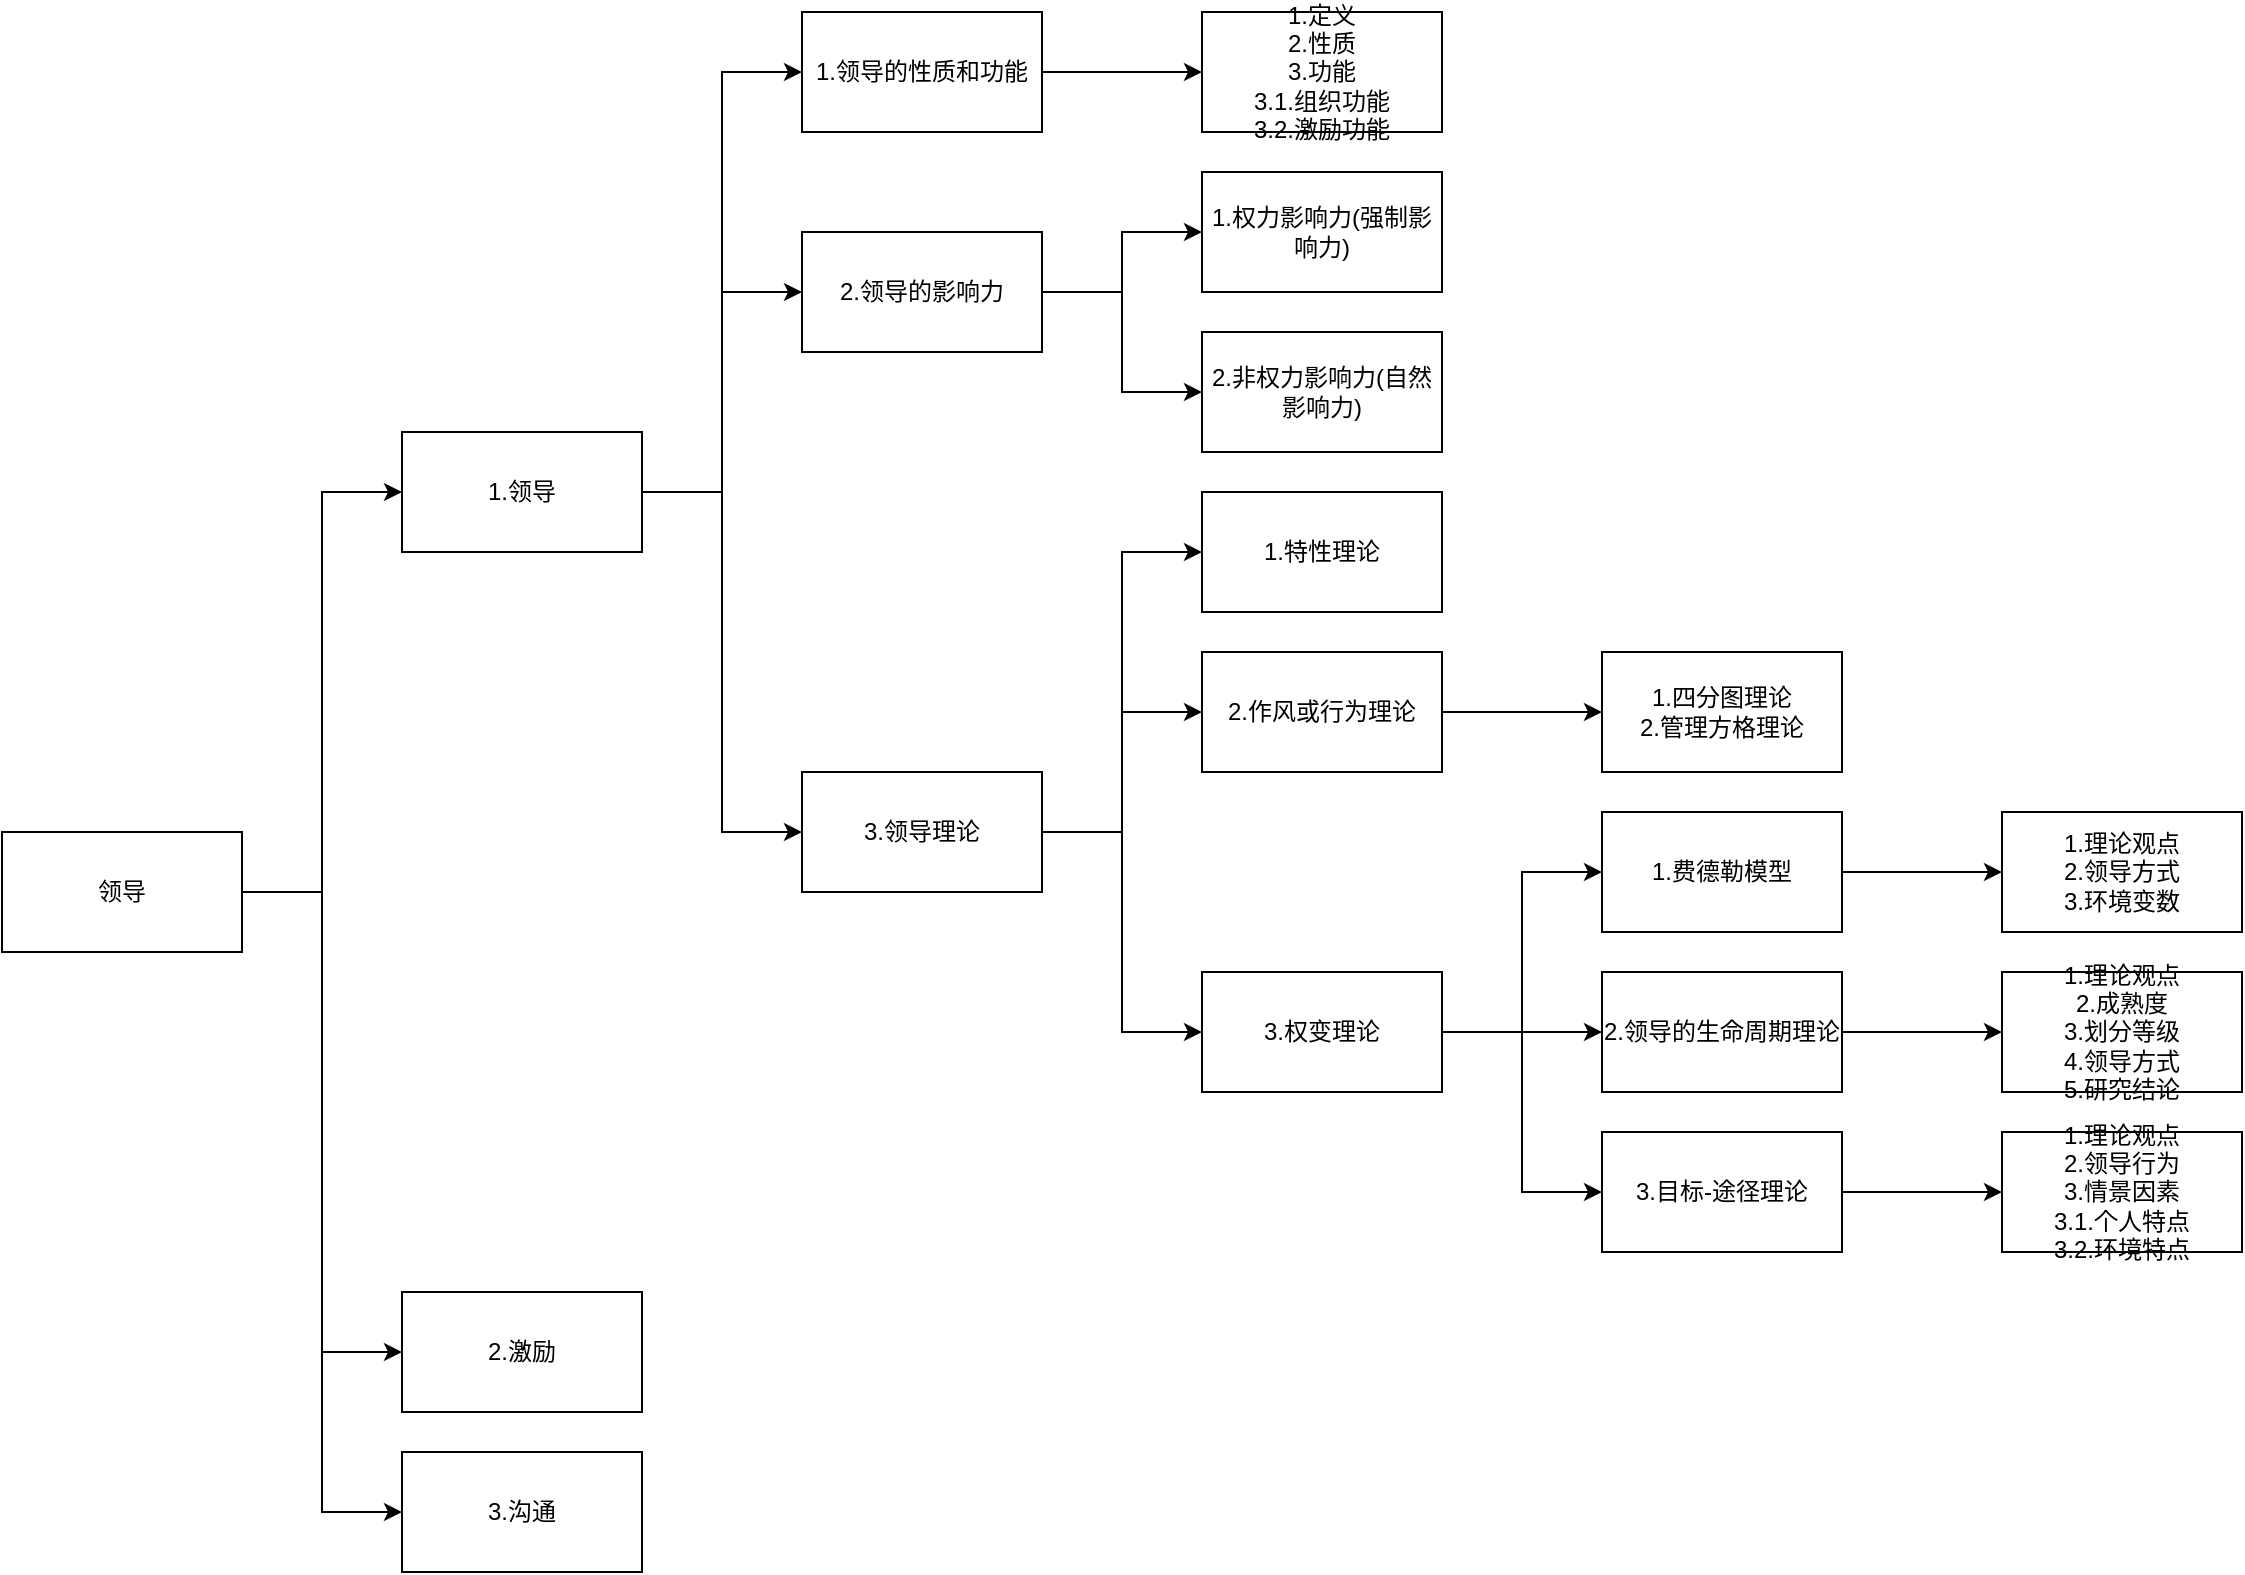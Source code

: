 <mxfile version="20.8.16" type="device"><diagram name="第 1 页" id="XcvzVru37YMY8Sc30R9P"><mxGraphModel dx="1036" dy="828" grid="1" gridSize="10" guides="1" tooltips="1" connect="1" arrows="1" fold="1" page="1" pageScale="1" pageWidth="827" pageHeight="1169" math="0" shadow="0"><root><mxCell id="0"/><mxCell id="1" parent="0"/><mxCell id="041e8lr1HpQpGlzFnUAI-3" value="" style="edgeStyle=orthogonalEdgeStyle;rounded=0;orthogonalLoop=1;jettySize=auto;html=1;entryX=0;entryY=0.5;entryDx=0;entryDy=0;" parent="1" source="041e8lr1HpQpGlzFnUAI-1" target="041e8lr1HpQpGlzFnUAI-2" edge="1"><mxGeometry relative="1" as="geometry"/></mxCell><mxCell id="041e8lr1HpQpGlzFnUAI-6" style="edgeStyle=orthogonalEdgeStyle;rounded=0;orthogonalLoop=1;jettySize=auto;html=1;entryX=0;entryY=0.5;entryDx=0;entryDy=0;" parent="1" source="041e8lr1HpQpGlzFnUAI-1" target="041e8lr1HpQpGlzFnUAI-4" edge="1"><mxGeometry relative="1" as="geometry"/></mxCell><mxCell id="041e8lr1HpQpGlzFnUAI-7" style="edgeStyle=orthogonalEdgeStyle;rounded=0;orthogonalLoop=1;jettySize=auto;html=1;entryX=0;entryY=0.5;entryDx=0;entryDy=0;" parent="1" source="041e8lr1HpQpGlzFnUAI-1" target="041e8lr1HpQpGlzFnUAI-5" edge="1"><mxGeometry relative="1" as="geometry"/></mxCell><mxCell id="041e8lr1HpQpGlzFnUAI-1" value="领导" style="rounded=0;whiteSpace=wrap;html=1;" parent="1" vertex="1"><mxGeometry x="40" y="450" width="120" height="60" as="geometry"/></mxCell><mxCell id="041e8lr1HpQpGlzFnUAI-13" style="edgeStyle=orthogonalEdgeStyle;rounded=0;orthogonalLoop=1;jettySize=auto;html=1;entryX=0;entryY=0.5;entryDx=0;entryDy=0;" parent="1" source="041e8lr1HpQpGlzFnUAI-2" target="041e8lr1HpQpGlzFnUAI-12" edge="1"><mxGeometry relative="1" as="geometry"/></mxCell><mxCell id="041e8lr1HpQpGlzFnUAI-14" style="edgeStyle=orthogonalEdgeStyle;rounded=0;orthogonalLoop=1;jettySize=auto;html=1;entryX=0;entryY=0.5;entryDx=0;entryDy=0;" parent="1" source="041e8lr1HpQpGlzFnUAI-2" target="041e8lr1HpQpGlzFnUAI-11" edge="1"><mxGeometry relative="1" as="geometry"/></mxCell><mxCell id="041e8lr1HpQpGlzFnUAI-15" style="edgeStyle=orthogonalEdgeStyle;rounded=0;orthogonalLoop=1;jettySize=auto;html=1;entryX=0;entryY=0.5;entryDx=0;entryDy=0;" parent="1" source="041e8lr1HpQpGlzFnUAI-2" target="041e8lr1HpQpGlzFnUAI-10" edge="1"><mxGeometry relative="1" as="geometry"/></mxCell><mxCell id="041e8lr1HpQpGlzFnUAI-2" value="1.领导" style="rounded=0;whiteSpace=wrap;html=1;" parent="1" vertex="1"><mxGeometry x="240" y="250" width="120" height="60" as="geometry"/></mxCell><mxCell id="041e8lr1HpQpGlzFnUAI-4" value="2.激励" style="rounded=0;whiteSpace=wrap;html=1;" parent="1" vertex="1"><mxGeometry x="240" y="680" width="120" height="60" as="geometry"/></mxCell><mxCell id="041e8lr1HpQpGlzFnUAI-5" value="3.沟通" style="rounded=0;whiteSpace=wrap;html=1;" parent="1" vertex="1"><mxGeometry x="240" y="760" width="120" height="60" as="geometry"/></mxCell><mxCell id="041e8lr1HpQpGlzFnUAI-21" value="" style="edgeStyle=orthogonalEdgeStyle;rounded=0;orthogonalLoop=1;jettySize=auto;html=1;entryX=0;entryY=0.5;entryDx=0;entryDy=0;" parent="1" source="041e8lr1HpQpGlzFnUAI-10" target="041e8lr1HpQpGlzFnUAI-20" edge="1"><mxGeometry relative="1" as="geometry"/></mxCell><mxCell id="041e8lr1HpQpGlzFnUAI-25" style="edgeStyle=orthogonalEdgeStyle;rounded=0;orthogonalLoop=1;jettySize=auto;html=1;" parent="1" source="041e8lr1HpQpGlzFnUAI-10" target="041e8lr1HpQpGlzFnUAI-22" edge="1"><mxGeometry relative="1" as="geometry"/></mxCell><mxCell id="041e8lr1HpQpGlzFnUAI-26" style="edgeStyle=orthogonalEdgeStyle;rounded=0;orthogonalLoop=1;jettySize=auto;html=1;entryX=0;entryY=0.5;entryDx=0;entryDy=0;" parent="1" source="041e8lr1HpQpGlzFnUAI-10" target="041e8lr1HpQpGlzFnUAI-23" edge="1"><mxGeometry relative="1" as="geometry"/></mxCell><mxCell id="041e8lr1HpQpGlzFnUAI-10" value="3.领导理论" style="rounded=0;whiteSpace=wrap;html=1;" parent="1" vertex="1"><mxGeometry x="440" y="420" width="120" height="60" as="geometry"/></mxCell><mxCell id="041e8lr1HpQpGlzFnUAI-19" value="" style="edgeStyle=orthogonalEdgeStyle;rounded=0;orthogonalLoop=1;jettySize=auto;html=1;" parent="1" source="041e8lr1HpQpGlzFnUAI-11" target="041e8lr1HpQpGlzFnUAI-18" edge="1"><mxGeometry relative="1" as="geometry"/></mxCell><mxCell id="68roeoJNhanvfrUivk8c-2" style="edgeStyle=orthogonalEdgeStyle;rounded=0;orthogonalLoop=1;jettySize=auto;html=1;" parent="1" source="041e8lr1HpQpGlzFnUAI-11" target="68roeoJNhanvfrUivk8c-1" edge="1"><mxGeometry relative="1" as="geometry"/></mxCell><mxCell id="041e8lr1HpQpGlzFnUAI-11" value="2.领导的影响力" style="rounded=0;whiteSpace=wrap;html=1;" parent="1" vertex="1"><mxGeometry x="440" y="150" width="120" height="60" as="geometry"/></mxCell><mxCell id="041e8lr1HpQpGlzFnUAI-17" value="" style="edgeStyle=orthogonalEdgeStyle;rounded=0;orthogonalLoop=1;jettySize=auto;html=1;" parent="1" source="041e8lr1HpQpGlzFnUAI-12" target="041e8lr1HpQpGlzFnUAI-16" edge="1"><mxGeometry relative="1" as="geometry"/></mxCell><mxCell id="041e8lr1HpQpGlzFnUAI-12" value="1.领导的性质和功能" style="rounded=0;whiteSpace=wrap;html=1;" parent="1" vertex="1"><mxGeometry x="440" y="40" width="120" height="60" as="geometry"/></mxCell><mxCell id="041e8lr1HpQpGlzFnUAI-16" value="&lt;div&gt;1.定义&lt;/div&gt;&lt;div&gt;2.性质&lt;/div&gt;&lt;div&gt;3.功能&lt;/div&gt;&lt;div&gt;3.1.组织功能&lt;/div&gt;&lt;div&gt;3.2.激励功能&lt;/div&gt;" style="rounded=0;whiteSpace=wrap;html=1;" parent="1" vertex="1"><mxGeometry x="640" y="40" width="120" height="60" as="geometry"/></mxCell><mxCell id="041e8lr1HpQpGlzFnUAI-18" value="2.非权力影响力(自然影响力)" style="rounded=0;whiteSpace=wrap;html=1;" parent="1" vertex="1"><mxGeometry x="640" y="200" width="120" height="60" as="geometry"/></mxCell><mxCell id="041e8lr1HpQpGlzFnUAI-20" value="1.特性理论" style="rounded=0;whiteSpace=wrap;html=1;" parent="1" vertex="1"><mxGeometry x="640" y="280" width="120" height="60" as="geometry"/></mxCell><mxCell id="041e8lr1HpQpGlzFnUAI-28" value="" style="edgeStyle=orthogonalEdgeStyle;rounded=0;orthogonalLoop=1;jettySize=auto;html=1;" parent="1" source="041e8lr1HpQpGlzFnUAI-22" target="041e8lr1HpQpGlzFnUAI-27" edge="1"><mxGeometry relative="1" as="geometry"/></mxCell><mxCell id="041e8lr1HpQpGlzFnUAI-22" value="2.作风或行为理论" style="rounded=0;whiteSpace=wrap;html=1;" parent="1" vertex="1"><mxGeometry x="640" y="360" width="120" height="60" as="geometry"/></mxCell><mxCell id="041e8lr1HpQpGlzFnUAI-30" value="" style="edgeStyle=orthogonalEdgeStyle;rounded=0;orthogonalLoop=1;jettySize=auto;html=1;entryX=0;entryY=0.5;entryDx=0;entryDy=0;" parent="1" source="041e8lr1HpQpGlzFnUAI-23" target="041e8lr1HpQpGlzFnUAI-29" edge="1"><mxGeometry relative="1" as="geometry"/></mxCell><mxCell id="68roeoJNhanvfrUivk8c-5" style="edgeStyle=orthogonalEdgeStyle;rounded=0;orthogonalLoop=1;jettySize=auto;html=1;entryX=0;entryY=0.5;entryDx=0;entryDy=0;" parent="1" source="041e8lr1HpQpGlzFnUAI-23" target="68roeoJNhanvfrUivk8c-4" edge="1"><mxGeometry relative="1" as="geometry"/></mxCell><mxCell id="68roeoJNhanvfrUivk8c-6" style="edgeStyle=orthogonalEdgeStyle;rounded=0;orthogonalLoop=1;jettySize=auto;html=1;entryX=0;entryY=0.5;entryDx=0;entryDy=0;" parent="1" source="041e8lr1HpQpGlzFnUAI-23" target="68roeoJNhanvfrUivk8c-3" edge="1"><mxGeometry relative="1" as="geometry"/></mxCell><mxCell id="041e8lr1HpQpGlzFnUAI-23" value="3.权变理论" style="rounded=0;whiteSpace=wrap;html=1;" parent="1" vertex="1"><mxGeometry x="640" y="520" width="120" height="60" as="geometry"/></mxCell><mxCell id="041e8lr1HpQpGlzFnUAI-27" value="&lt;div&gt;1.四分图理论&lt;/div&gt;&lt;div&gt;2.管理方格理论&lt;/div&gt;" style="rounded=0;whiteSpace=wrap;html=1;" parent="1" vertex="1"><mxGeometry x="840" y="360" width="120" height="60" as="geometry"/></mxCell><mxCell id="68roeoJNhanvfrUivk8c-8" value="" style="edgeStyle=orthogonalEdgeStyle;rounded=0;orthogonalLoop=1;jettySize=auto;html=1;" parent="1" source="041e8lr1HpQpGlzFnUAI-29" target="68roeoJNhanvfrUivk8c-7" edge="1"><mxGeometry relative="1" as="geometry"/></mxCell><mxCell id="041e8lr1HpQpGlzFnUAI-29" value="&lt;div&gt;1.费德勒模型&lt;/div&gt;" style="rounded=0;whiteSpace=wrap;html=1;" parent="1" vertex="1"><mxGeometry x="840" y="440" width="120" height="60" as="geometry"/></mxCell><mxCell id="68roeoJNhanvfrUivk8c-1" value="1.权力影响力(强制影响力)" style="rounded=0;whiteSpace=wrap;html=1;" parent="1" vertex="1"><mxGeometry x="640" y="120" width="120" height="60" as="geometry"/></mxCell><mxCell id="68roeoJNhanvfrUivk8c-12" value="" style="edgeStyle=orthogonalEdgeStyle;rounded=0;orthogonalLoop=1;jettySize=auto;html=1;" parent="1" source="68roeoJNhanvfrUivk8c-3" target="68roeoJNhanvfrUivk8c-11" edge="1"><mxGeometry relative="1" as="geometry"/></mxCell><mxCell id="68roeoJNhanvfrUivk8c-3" value="&lt;div&gt;&lt;span style=&quot;background-color: initial;&quot;&gt;3.目标-途径理论&lt;/span&gt;&lt;/div&gt;" style="rounded=0;whiteSpace=wrap;html=1;" parent="1" vertex="1"><mxGeometry x="840" y="600" width="120" height="60" as="geometry"/></mxCell><mxCell id="68roeoJNhanvfrUivk8c-10" value="" style="edgeStyle=orthogonalEdgeStyle;rounded=0;orthogonalLoop=1;jettySize=auto;html=1;" parent="1" source="68roeoJNhanvfrUivk8c-4" target="68roeoJNhanvfrUivk8c-9" edge="1"><mxGeometry relative="1" as="geometry"/></mxCell><mxCell id="68roeoJNhanvfrUivk8c-4" value="&lt;div&gt;&lt;span style=&quot;background-color: initial;&quot;&gt;2.领导的生命周期理论&lt;/span&gt;&lt;br&gt;&lt;/div&gt;" style="rounded=0;whiteSpace=wrap;html=1;" parent="1" vertex="1"><mxGeometry x="840" y="520" width="120" height="60" as="geometry"/></mxCell><mxCell id="68roeoJNhanvfrUivk8c-7" value="&lt;div&gt;1.理论观点&lt;/div&gt;&lt;div&gt;2.领导方式&lt;/div&gt;&lt;div&gt;3.环境变数&lt;/div&gt;" style="rounded=0;whiteSpace=wrap;html=1;" parent="1" vertex="1"><mxGeometry x="1040" y="440" width="120" height="60" as="geometry"/></mxCell><mxCell id="68roeoJNhanvfrUivk8c-9" value="&lt;div&gt;&lt;div&gt;1.理论观点&lt;/div&gt;&lt;div&gt;2.成熟度&lt;/div&gt;&lt;div&gt;3.划分等级&lt;/div&gt;&lt;div&gt;4.领导方式&lt;/div&gt;&lt;div&gt;5.研究结论&lt;/div&gt;&lt;/div&gt;" style="rounded=0;whiteSpace=wrap;html=1;" parent="1" vertex="1"><mxGeometry x="1040" y="520" width="120" height="60" as="geometry"/></mxCell><mxCell id="68roeoJNhanvfrUivk8c-11" value="&lt;div&gt;1.理论观点&lt;/div&gt;&lt;div&gt;2.领导行为&lt;/div&gt;&lt;div&gt;3.情景因素&lt;/div&gt;&lt;div&gt;3.1.个人特点&lt;/div&gt;&lt;div&gt;3.2.环境特点&lt;/div&gt;" style="rounded=0;whiteSpace=wrap;html=1;" parent="1" vertex="1"><mxGeometry x="1040" y="600" width="120" height="60" as="geometry"/></mxCell></root></mxGraphModel></diagram></mxfile>